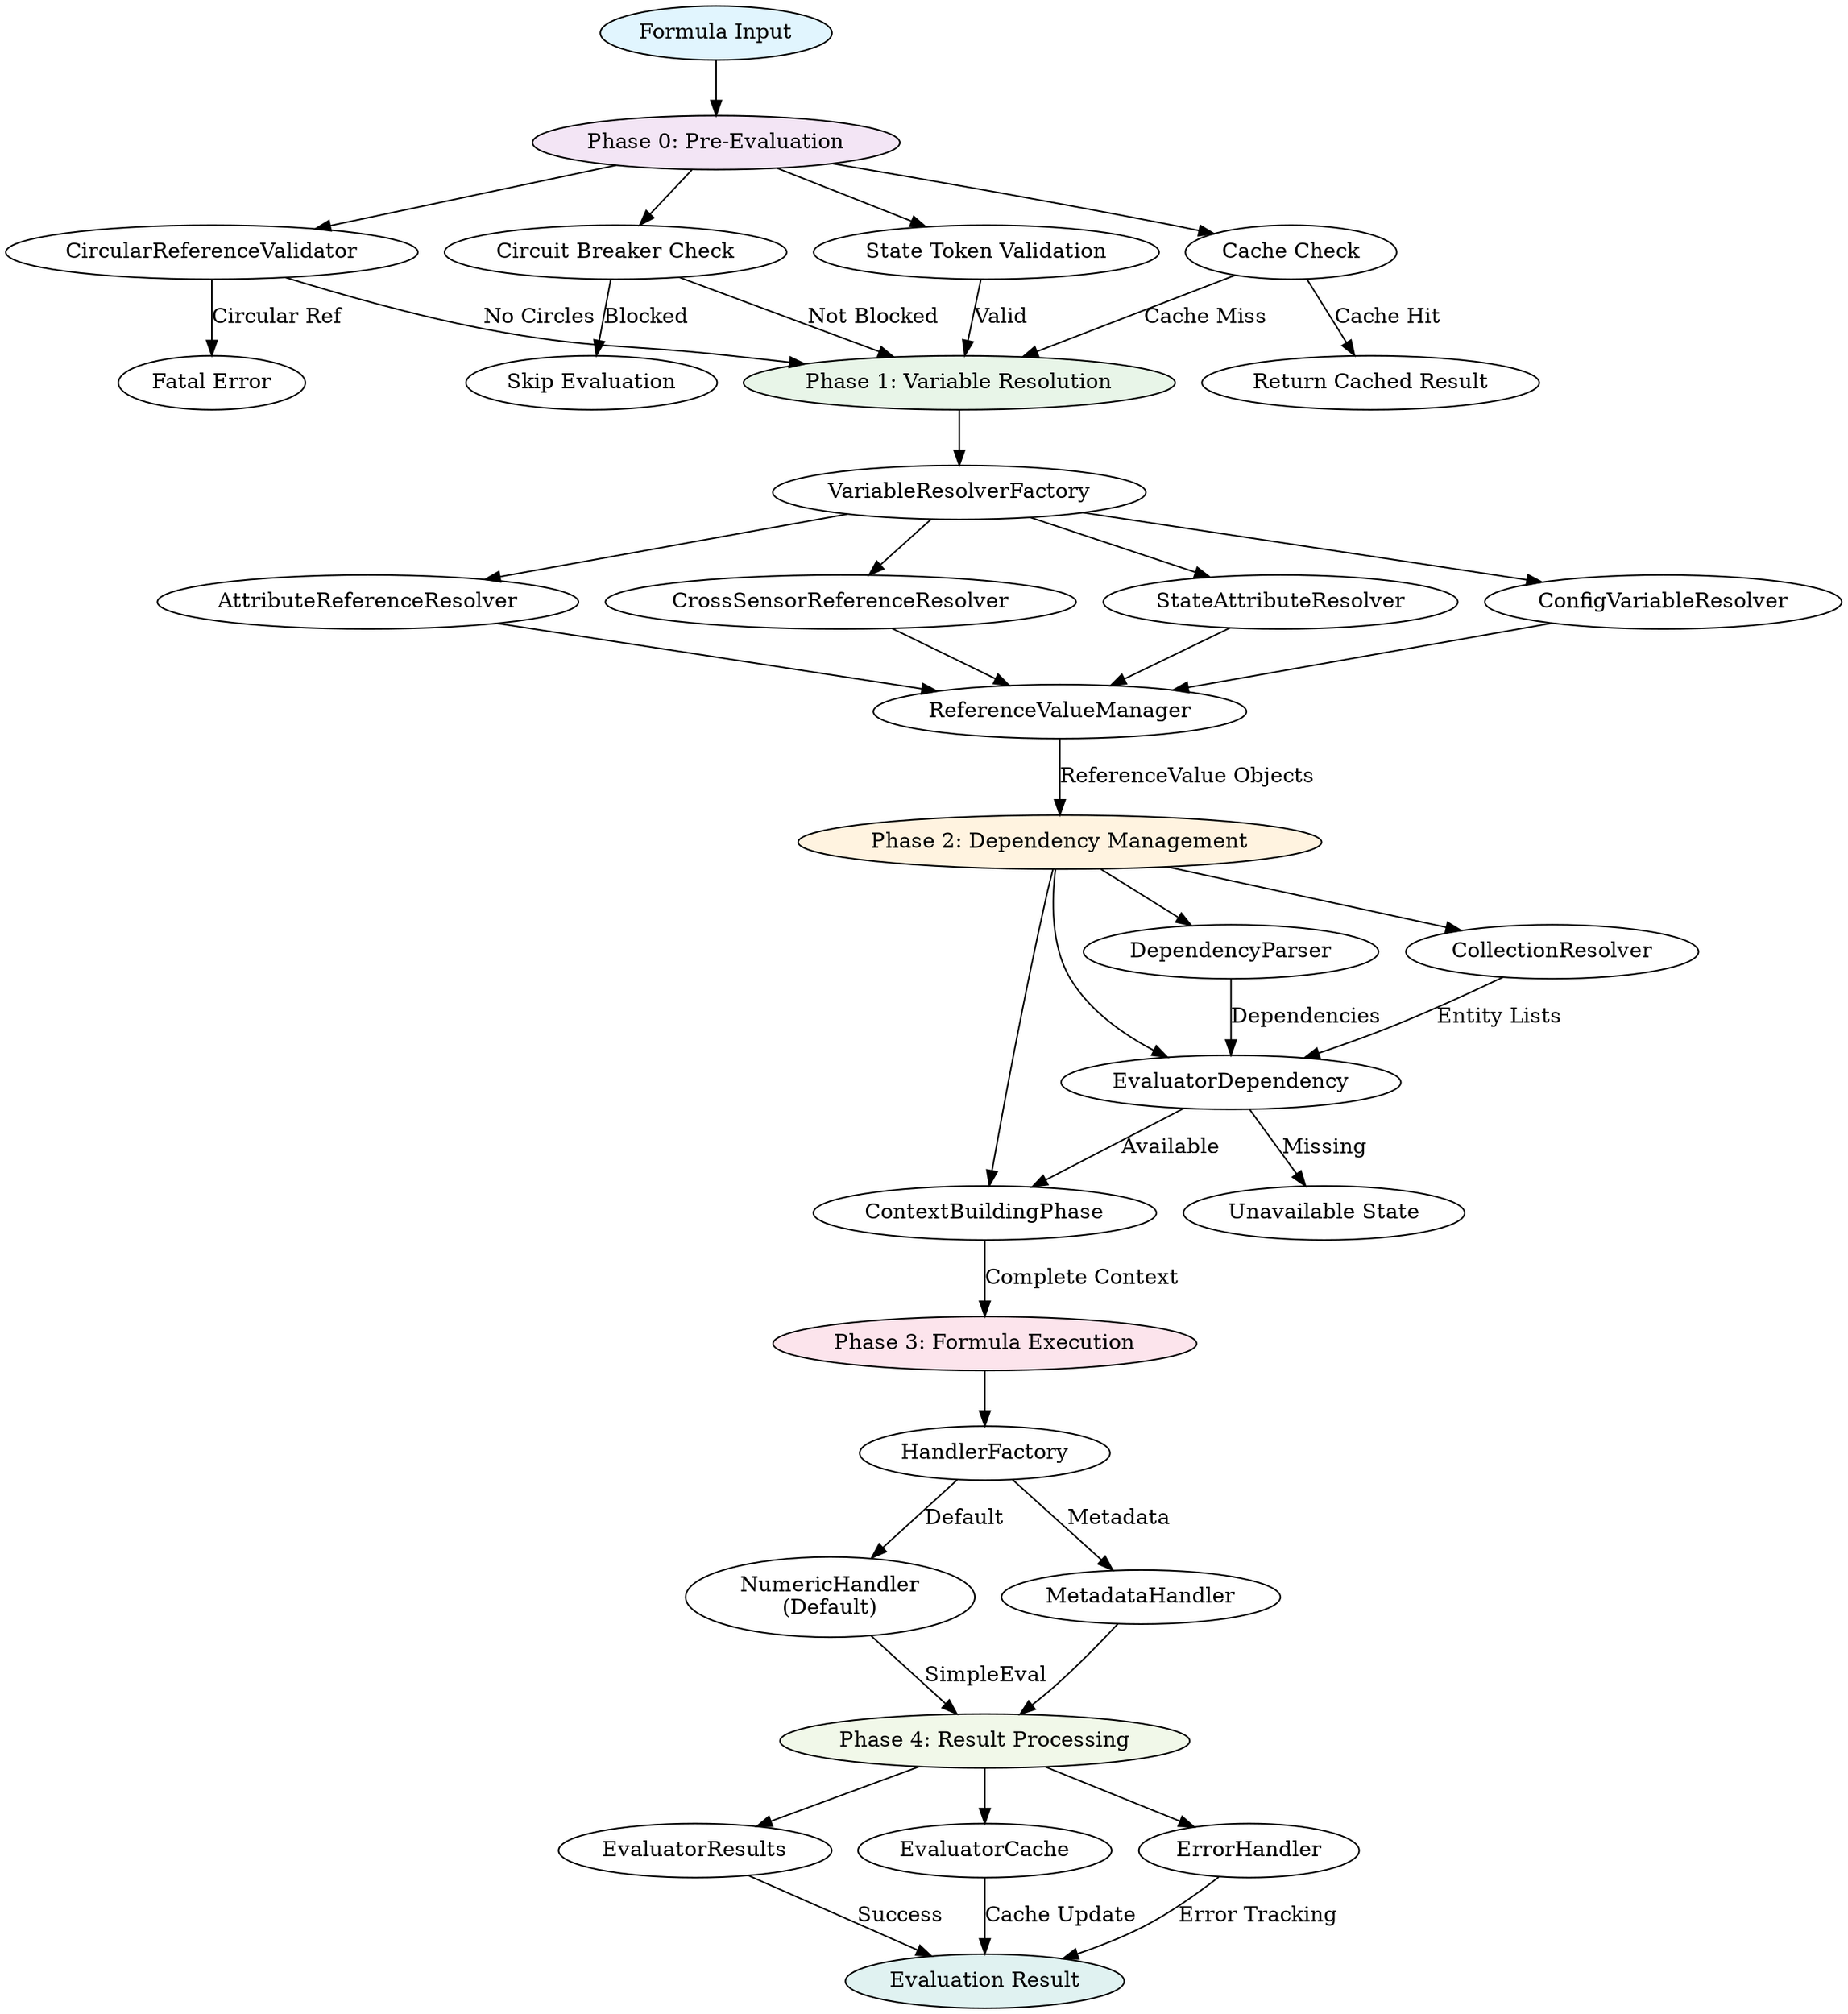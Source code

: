 digraph G {
    A [label="Formula Input", style=filled, fillcolor="#e1f5fe"]
    B [label="Phase 0: Pre-Evaluation", style=filled, fillcolor="#f3e5f5"]
    B1 [label="CircularReferenceValidator"]
    B2 [label="Circuit Breaker Check"]
    B3 [label="Cache Check"]
    B4 [label="State Token Validation"]

    C [label="Phase 1: Variable Resolution", style=filled, fillcolor="#e8f5e8"]
    C1 [label="VariableResolverFactory"]
    C2 [label="AttributeReferenceResolver"]
    C3 [label="CrossSensorReferenceResolver"]
    C4 [label="StateAttributeResolver"]
    C5 [label="ConfigVariableResolver"]
    C6 [label="ReferenceValueManager"]

    D [label="Phase 2: Dependency Management", style=filled, fillcolor="#fff3e0"]
    D1 [label="DependencyParser"]
    D2 [label="CollectionResolver"]
    D3 [label="EvaluatorDependency"]
    D4 [label="ContextBuildingPhase"]

    E [label="Phase 3: Formula Execution", style=filled, fillcolor="#fce4ec"]
    E1 [label="HandlerFactory"]
    E2 [label="NumericHandler\n(Default)"]
    E3 [label="MetadataHandler"]

    F [label="Phase 4: Result Processing", style=filled, fillcolor="#f1f8e9"]
    F1 [label="EvaluatorResults"]
    F2 [label="EvaluatorCache"]
    F3 [label="ErrorHandler"]

    V [label="Evaluation Result", style=filled, fillcolor="#e0f2f1"]
    W [label="Unavailable State"]
    X [label="Fatal Error"]
    Y [label="Skip Evaluation"]
    Z [label="Return Cached Result"]

    A -> B
    B -> B1
    B -> B2
    B -> B3
    B -> B4

    B1 -> C [label="No Circles"]
    B2 -> C [label="Not Blocked"]
    B3 -> C [label="Cache Miss"]
    B4 -> C [label="Valid"]

    B3 -> Z [label="Cache Hit"]
    B2 -> Y [label="Blocked"]
    B1 -> X [label="Circular Ref"]

    C -> C1
    C1 -> C2
    C1 -> C3
    C1 -> C4
    C1 -> C5

    C2 -> C6
    C3 -> C6
    C4 -> C6
    C5 -> C6

    C6 -> D [label="ReferenceValue Objects"]

    D -> D1
    D -> D2
    D -> D3
    D -> D4

    D1 -> D3 [label="Dependencies"]
    D2 -> D3 [label="Entity Lists"]
    D3 -> D4 [label="Available"]
    D3 -> W [label="Missing"]

    D4 -> E [label="Complete Context"]

    E -> E1
    E1 -> E2 [label="Default"]
    E1 -> E3 [label="Metadata"]

    E2 -> F [label="SimpleEval"]
    E3 -> F

    F -> F1
    F -> F2
    F -> F3

    F1 -> V [label="Success"]
    F2 -> V [label="Cache Update"]
    F3 -> V [label="Error Tracking"]
}